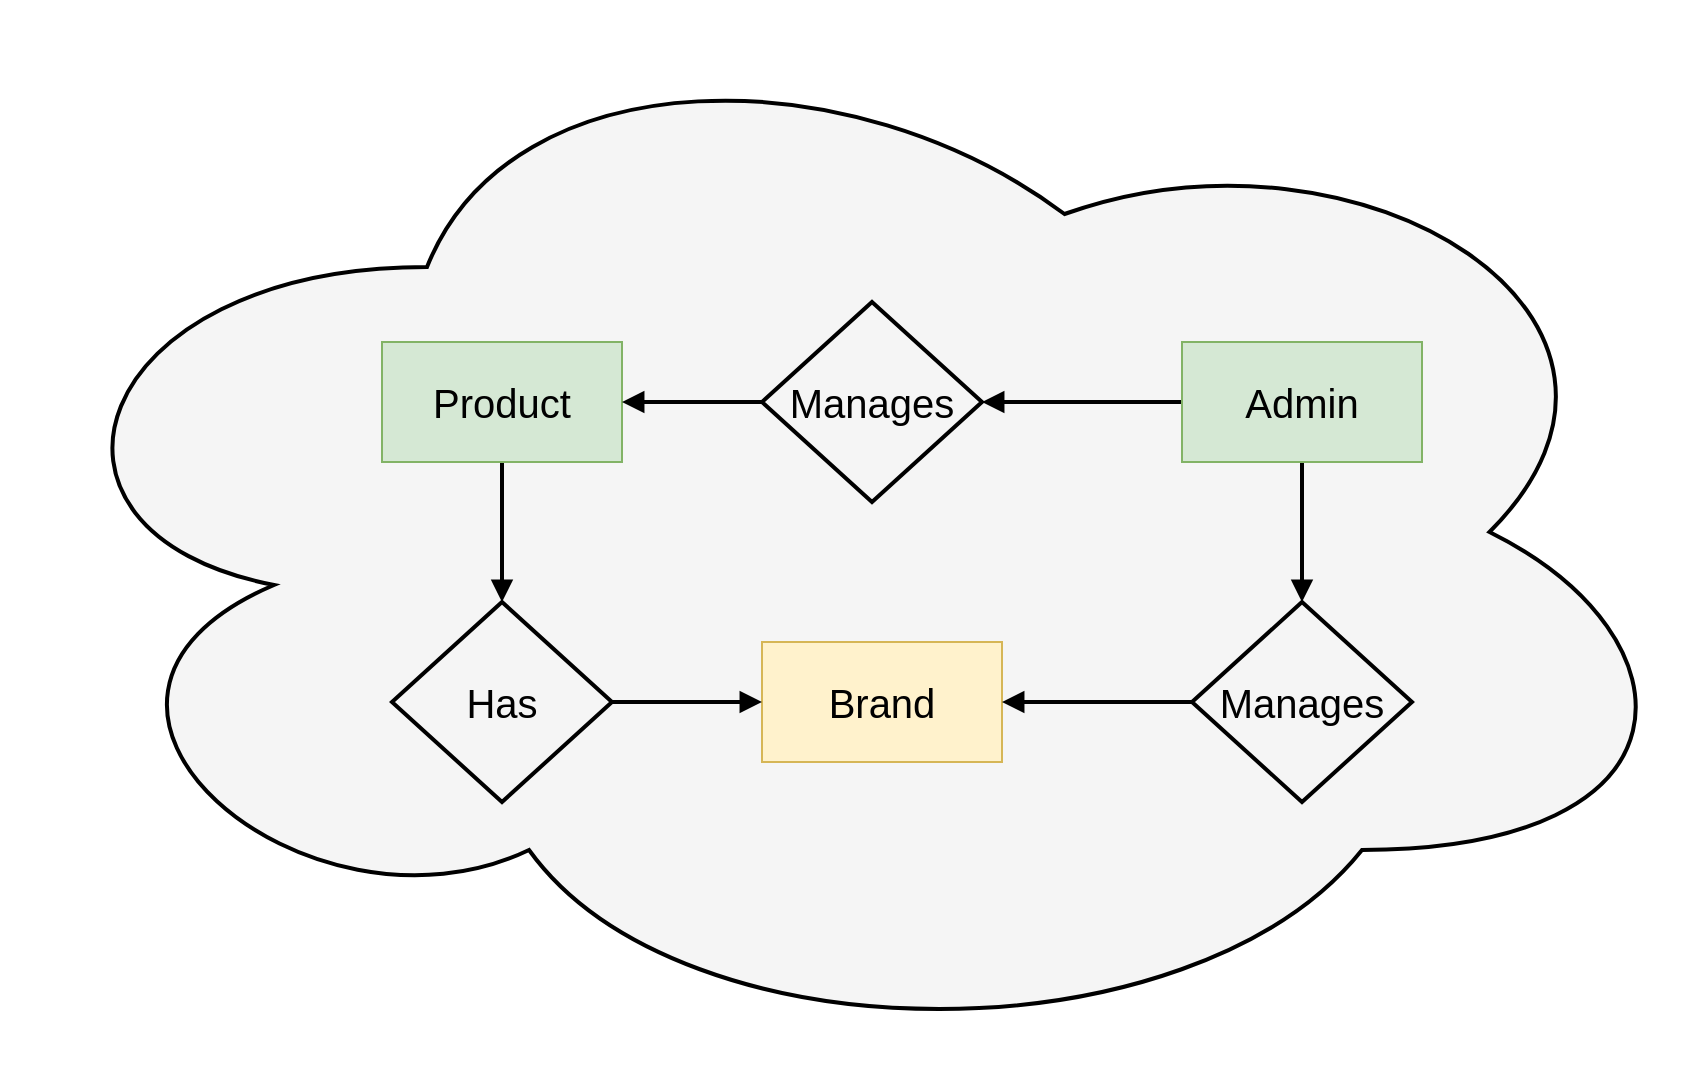 <mxfile>
    <diagram id="R2lEEEUBdFMjLlhIrx00" name="Page-1">
        <mxGraphModel dx="1112" dy="1092" grid="1" gridSize="10" guides="1" tooltips="1" connect="1" arrows="1" fold="1" page="1" pageScale="1" pageWidth="850" pageHeight="1100" math="0" shadow="0" extFonts="Permanent Marker^https://fonts.googleapis.com/css?family=Permanent+Marker">
            <root>
                <mxCell id="0"/>
                <mxCell id="1" parent="0"/>
                <mxCell id="87" value="" style="ellipse;shape=cloud;whiteSpace=wrap;html=1;fillColor=#f5f5f5;fontColor=#CC0066;strokeColor=#000000;strokeWidth=2;labelPosition=center;verticalLabelPosition=top;align=center;verticalAlign=bottom;fontSize=20;spacing=-32;labelBackgroundColor=none;" parent="1" vertex="1">
                    <mxGeometry x="280" y="60" width="850" height="530" as="geometry"/>
                </mxCell>
                <mxCell id="122" style="edgeStyle=none;html=1;exitX=0.5;exitY=1;exitDx=0;exitDy=0;fontSize=20;strokeWidth=2;endArrow=block;endFill=1;" edge="1" parent="1" source="111" target="120">
                    <mxGeometry relative="1" as="geometry"/>
                </mxCell>
                <mxCell id="111" value="Product" style="rounded=0;whiteSpace=wrap;html=1;labelBackgroundColor=none;labelBorderColor=none;spacing=0;fontSize=20;fillColor=#d5e8d4;strokeColor=#82b366;sketch=0;glass=0;" vertex="1" parent="1">
                    <mxGeometry x="470" y="230" width="120" height="60" as="geometry"/>
                </mxCell>
                <mxCell id="112" value="Brand" style="rounded=0;whiteSpace=wrap;html=1;labelBackgroundColor=none;labelBorderColor=none;spacing=0;fontSize=20;fillColor=#fff2cc;strokeColor=#d6b656;sketch=0;glass=0;" vertex="1" parent="1">
                    <mxGeometry x="660" y="380" width="120" height="60" as="geometry"/>
                </mxCell>
                <mxCell id="115" style="edgeStyle=none;html=1;exitX=0;exitY=0.5;exitDx=0;exitDy=0;entryX=1;entryY=0.5;entryDx=0;entryDy=0;fontSize=20;strokeWidth=2;endArrow=block;endFill=1;" edge="1" parent="1" source="113" target="114">
                    <mxGeometry relative="1" as="geometry"/>
                </mxCell>
                <mxCell id="118" style="edgeStyle=none;html=1;exitX=0.5;exitY=1;exitDx=0;exitDy=0;entryX=0.5;entryY=0;entryDx=0;entryDy=0;fontSize=20;strokeWidth=2;endArrow=block;endFill=1;" edge="1" parent="1" source="113" target="117">
                    <mxGeometry relative="1" as="geometry"/>
                </mxCell>
                <mxCell id="113" value="Admin" style="rounded=0;whiteSpace=wrap;html=1;labelBackgroundColor=none;labelBorderColor=none;spacing=0;fontSize=20;fillColor=#d5e8d4;strokeColor=#82b366;sketch=0;glass=0;" vertex="1" parent="1">
                    <mxGeometry x="870" y="230" width="120" height="60" as="geometry"/>
                </mxCell>
                <mxCell id="116" style="edgeStyle=none;html=1;exitX=0;exitY=0.5;exitDx=0;exitDy=0;entryX=1;entryY=0.5;entryDx=0;entryDy=0;fontSize=20;strokeWidth=2;endArrow=block;endFill=1;" edge="1" parent="1" source="114" target="111">
                    <mxGeometry relative="1" as="geometry"/>
                </mxCell>
                <mxCell id="114" value="Manages" style="rhombus;whiteSpace=wrap;html=1;fontSize=20;fillColor=none;strokeWidth=2;strokeColor=#000000;" vertex="1" parent="1">
                    <mxGeometry x="660" y="210" width="110" height="100" as="geometry"/>
                </mxCell>
                <mxCell id="119" style="edgeStyle=none;html=1;exitX=0;exitY=0.5;exitDx=0;exitDy=0;fontSize=20;strokeWidth=2;endArrow=block;endFill=1;" edge="1" parent="1" source="117" target="112">
                    <mxGeometry relative="1" as="geometry"/>
                </mxCell>
                <mxCell id="117" value="Manages" style="rhombus;whiteSpace=wrap;html=1;fontSize=20;fillColor=none;strokeWidth=2;strokeColor=#000000;" vertex="1" parent="1">
                    <mxGeometry x="875" y="360" width="110" height="100" as="geometry"/>
                </mxCell>
                <mxCell id="121" style="edgeStyle=none;html=1;exitX=1;exitY=0.5;exitDx=0;exitDy=0;fontSize=20;strokeWidth=2;endArrow=block;endFill=1;" edge="1" parent="1" source="120" target="112">
                    <mxGeometry relative="1" as="geometry"/>
                </mxCell>
                <mxCell id="120" value="Has" style="rhombus;whiteSpace=wrap;html=1;fontSize=20;fillColor=none;strokeWidth=2;strokeColor=#000000;" vertex="1" parent="1">
                    <mxGeometry x="475" y="360" width="110" height="100" as="geometry"/>
                </mxCell>
            </root>
        </mxGraphModel>
    </diagram>
</mxfile>